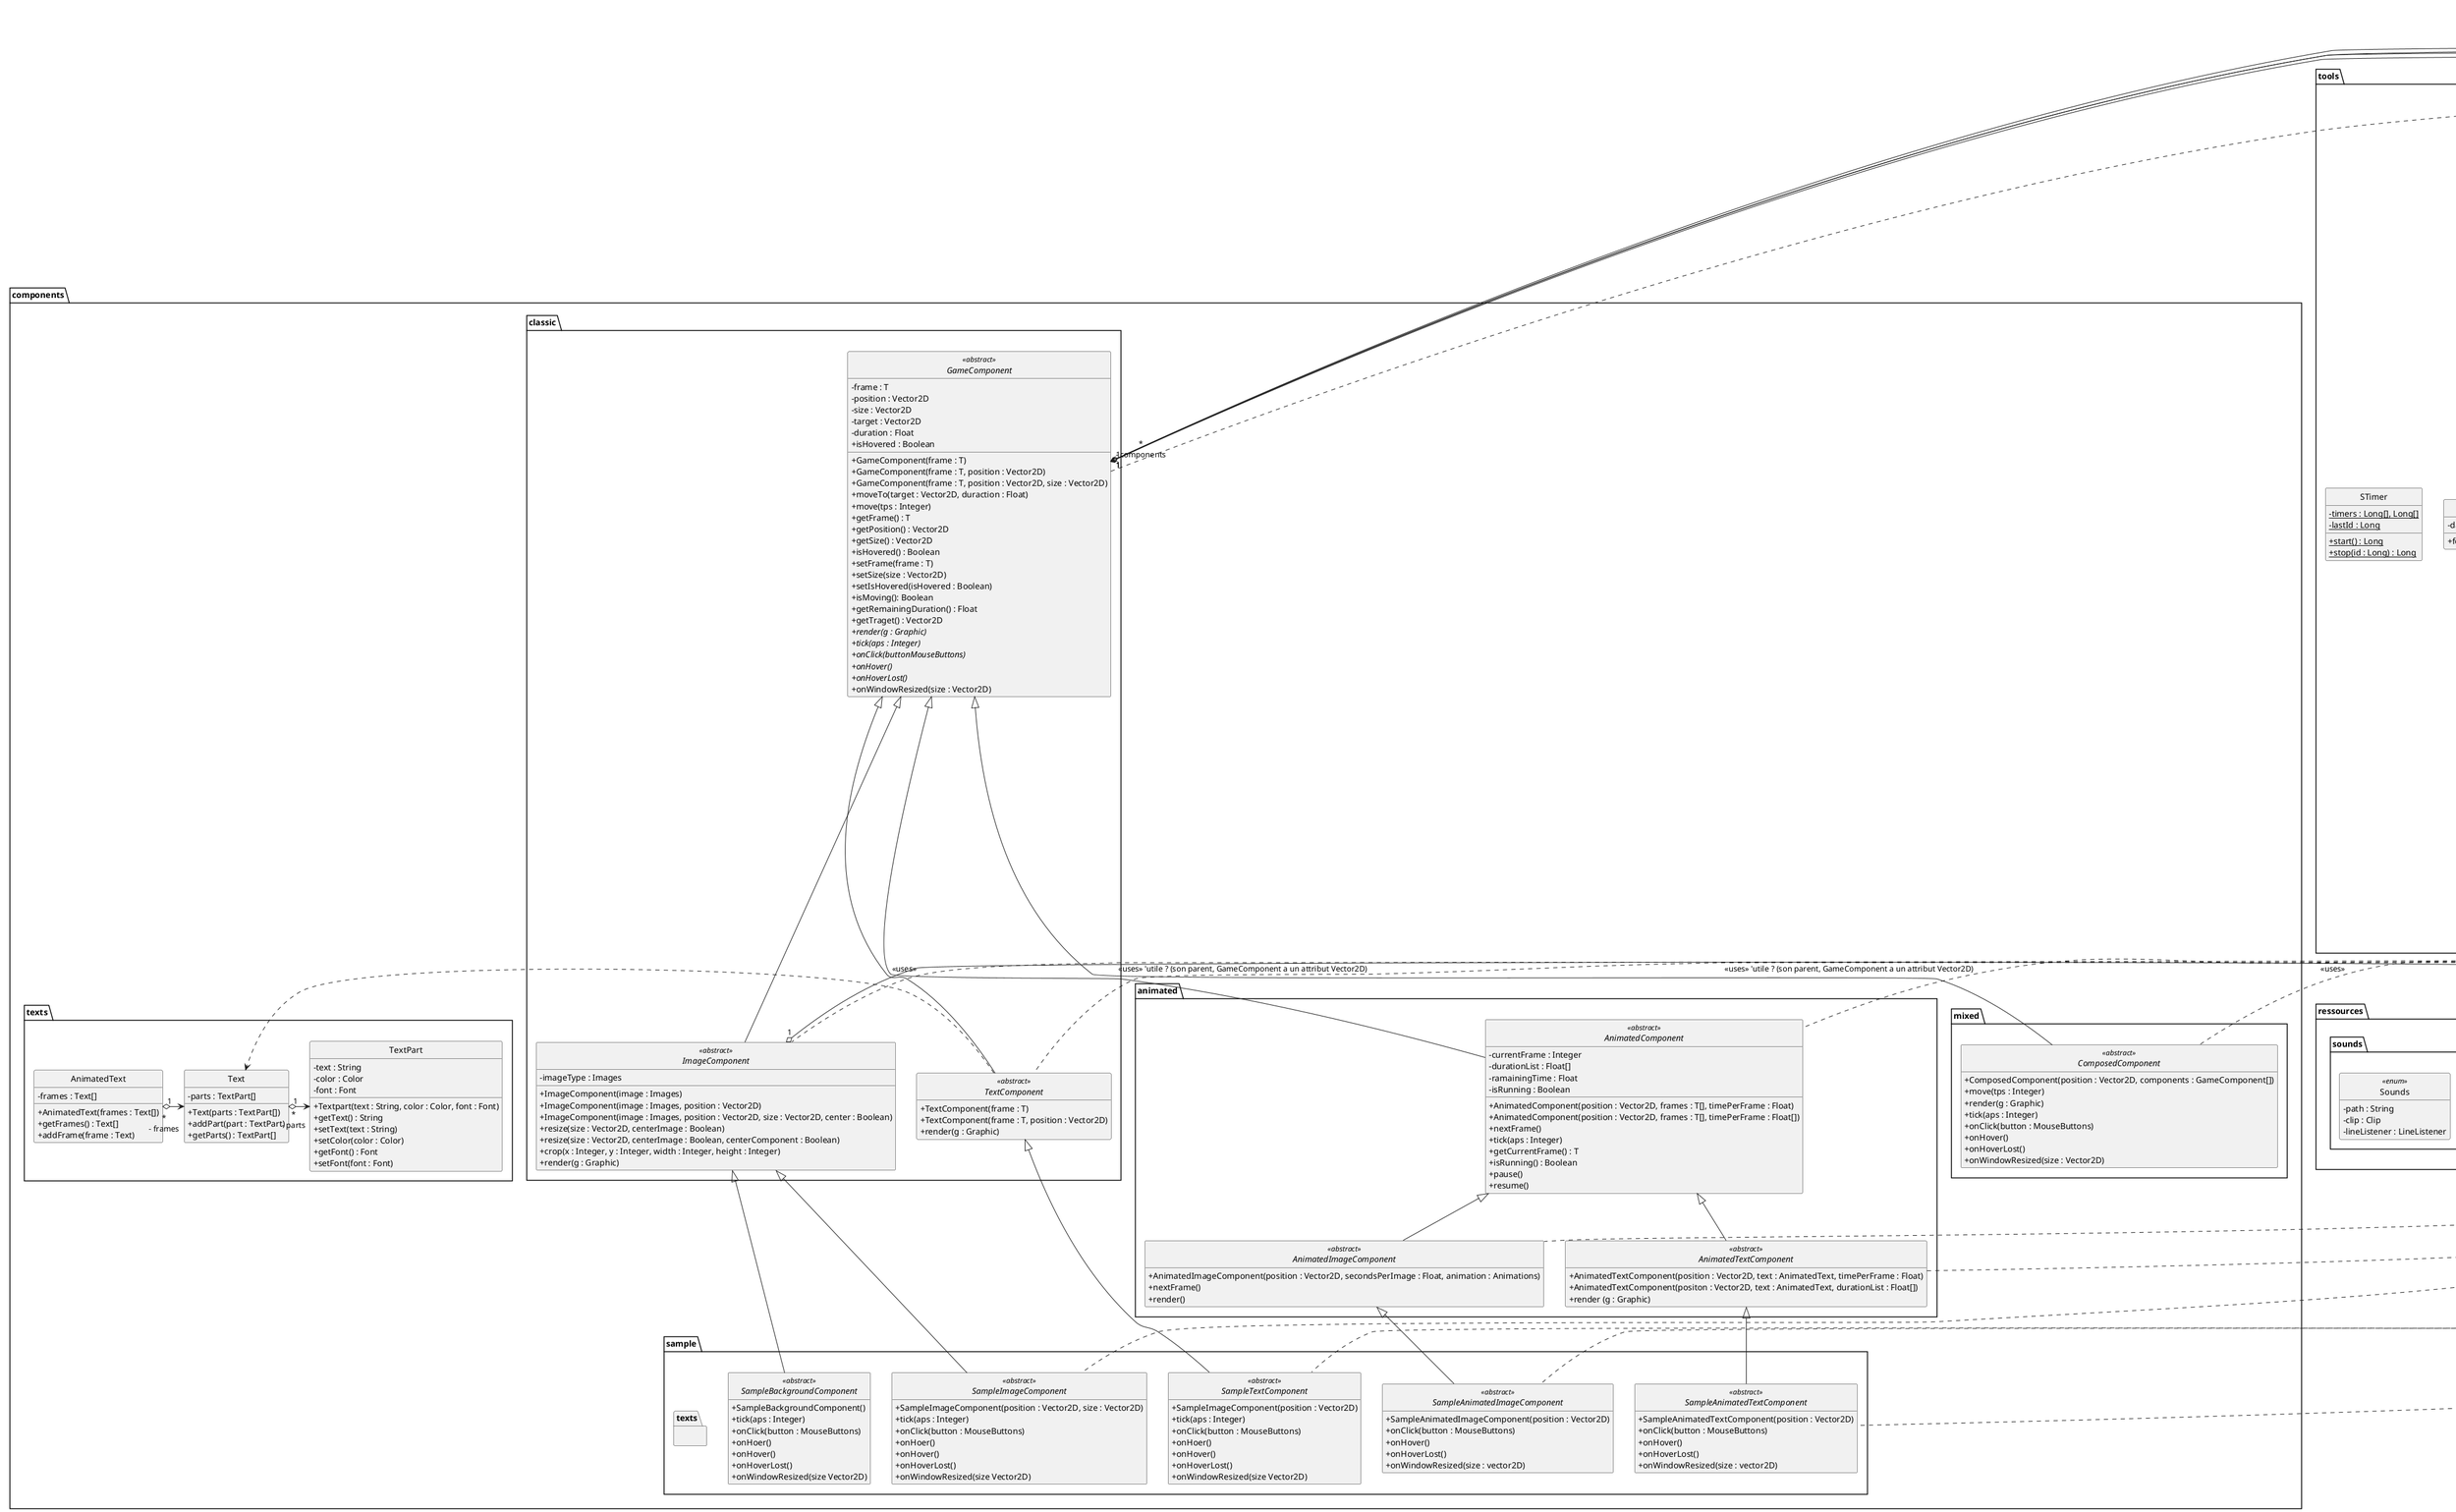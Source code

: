 @startuml
skinparam style strictuml
skinparam classAttributeIconSize 0
hide enum methods
hide empty members

package components{
    package animated{
        abstract class AnimatedComponent <<abstract>> extends components.classic.GameComponent{
            - currentFrame : Integer
            - durationList : Float[]
            - ramainingTime : Float
            - isRunning : Boolean
            + AnimatedComponent(position : Vector2D, frames : T[], timePerFrame : Float)
            + AnimatedComponent(position : Vector2D, frames : T[], timePerFrame : Float[])
            + nextFrame()
            + tick(aps : Integer)
            + getCurrentFrame() : T
            + isRunning() : Boolean
            + pause()
            + resume()
        }
        abstract class AnimatedImageComponent <<abstract>> extends AnimatedComponent{
            + AnimatedImageComponent(position : Vector2D, secondsPerImage : Float, animation : Animations)
            + nextFrame()
            + render()
        }
        abstract class AnimatedTextComponent <<abstract>> extends AnimatedComponent{
            + AnimatedTextComponent(position : Vector2D, text : AnimatedText, timePerFrame : Float)
            + AnimatedTextComponent(positon : Vector2D, text : AnimatedText, durationList : Float[])
            + render (g : Graphic)
        }
    }
    package classic{
        abstract class GameComponent <<abstract>>{
            - frame : T
            - position : Vector2D
            - size : Vector2D
            - target : Vector2D
            - duration : Float
            + isHovered : Boolean
            + GameComponent(frame : T)
            + GameComponent(frame : T, position : Vector2D)
            + GameComponent(frame : T, position : Vector2D, size : Vector2D)
            + moveTo(target : Vector2D, duraction : Float)
            + move(tps : Integer)
            + getFrame() : T
            + getPosition() : Vector2D
            + getSize() : Vector2D
            + isHovered() : Boolean
            + setFrame(frame : T)
            + setSize(size : Vector2D)
            + setIsHovered(isHovered : Boolean)
            + isMoving(): Boolean
            + getRemainingDuration() : Float
            + getTraget() : Vector2D
            + render(g : Graphic) {abstract}
            + tick(aps : Integer) {abstract}
            + onClick(buttonMouseButtons) {abstract}
            + onHover() {abstract}
            + onHoverLost() {abstract}
            + onWindowResized(size : Vector2D)
        }
        abstract class ImageComponent <<abstract>> extends GameComponent{
            - imageType : Images
            + ImageComponent(image : Images)
            + ImageComponent(image : Images, position : Vector2D)
            + ImageComponent(image : Images, position : Vector2D, size : Vector2D, center : Boolean)
            + resize(size : Vector2D, centerImage : Boolean)
            + resize(size : Vector2D, centerImage : Boolean, centerComponent : Boolean)
            + crop(x : Integer, y : Integer, width : Integer, height : Integer)
            + render(g : Graphic)
        }
        abstract class TextComponent <<abstract>> extends GameComponent{
            + TextComponent(frame : T)
            + TextComponent(frame : T, position : Vector2D)
            + render(g : Graphic)
        }
    }
    package mixed{
        abstract class ComposedComponent <<abstract>> extends components.classic.GameComponent{
            + ComposedComponent(position : Vector2D, components : GameComponent[])
            + move(tps : Integer)
            + render(g : Graphic)
            + tick(aps : Integer)
            + onClick(button : MouseButtons)
            + onHover()
            + onHoverLost()
            + onWindowResized(size : Vector2D)
        }
    }
    package sample{
        package texts{

        }
        abstract class SampleAnimatedImageComponent <<abstract>> extends components.animated.AnimatedImageComponent{
            + SampleAnimatedImageComponent(position : Vector2D)
            + onClick(button : MouseButtons)
            + onHover()
            + onHoverLost()
            + onWindowResized(size : vector2D)
        }
        abstract class SampleAnimatedTextComponent <<abstract>> extends components.animated.AnimatedTextComponent{
            + SampleAnimatedTextComponent(position : Vector2D)
            + onClick(button : MouseButtons)
            + onHover()
            + onHoverLost()
            + onWindowResized(size : vector2D)
        }
        abstract class SampleBackgroundComponent <<abstract>> extends components.classic.ImageComponent{
            + SampleBackgroundComponent()
            + tick(aps : Integer)
            + onClick(button : MouseButtons)
            + onHoer()
            + onHover()
            + onHoverLost()
            + onWindowResized(size Vector2D)
        }
        abstract class SampleImageComponent <<abstract>> extends components.classic.ImageComponent{
            + SampleImageComponent(position : Vector2D, size : Vector2D)
            + tick(aps : Integer)
            + onClick(button : MouseButtons)
            + onHoer()
            + onHover()
            + onHoverLost()
            + onWindowResized(size Vector2D)
        }
        abstract class SampleTextComponent <<abstract>> extends components.classic.TextComponent{
            + SampleImageComponent(position : Vector2D)
            + tick(aps : Integer)
            + onClick(button : MouseButtons)
            + onHoer()
            + onHover()
            + onHoverLost()
            + onWindowResized(size Vector2D)
        }
    }
    package texts{
        class AnimatedText {
            - frames : Text[]
            + AnimatedText(frames : Text[])
            + getFrames() : Text[]
            + addFrame(frame : Text)
        }
        class Text{
            - parts : TextPart[]
            + Text(parts : TextPart[])
            + addPart(part : TextPart)
            + getParts() : TextPart[]
        }
        class TextPart{
            - text : String
            - color : Color
            - font : Font
            + Textpart(text : String, color : Color, font : Font)
            + getText() : String
            + setText(text : String)
            + setColor(color : Color)
            + getFont() : Font
            + setFont(font : Font)
        }
    }
}

package game{
    package enums{
        enum MouseButtons <<enum>>{
            LEFT
            MIDDLE
            RIGHT
            - value : Integer
            MouseButtons(value : Integer)
            + getValue() : Integer
            + from(value : Integer) : MouseButtons {static}
        }
    }
    class GameEngine{
        - devMode : Boolean
        - componentsLock : ReentrantLock
        - components : GameComponent[]
        + GameEngine(devMode : Boolean)
        - intScene()
        + safeListOperation(operation : GameComponent[])
        + isDevMode() : Boolean
    }
    class GameWindow{
        + GameWindow()
    }
    class GraphicEngine{
        + font : Font {static}
        - gameEngine : GameEngine
        - fpsRunner : Runner
        - resizeTimer : Timer
        + GraphicEngine(gameEngine : GameEngine)
        - resize()
        - onClick(e : MouseEvent)
        - tick()
        - getReversedComponentsList() : GameComponent[]
        - triggerHover(mouseVector : Vector2D, component : GameComponent, hoverFound : Boolean) : Boolean
        # paintComponent(g : Graphic)
        - drawComponents(g : Graphic)
    }
}

package ressources{
    package images{
        enum Animations <<enum>>{
            - path : String
            - frameCount : Integer
            - images : BufferedImages[]
            Animations(path : String, frameCount : Integer)
            - loadImages()
            + getCopy() : BufferedImage[]
        }
        enum Images <<enum>>{
            - path : String
            - sizeCache : Boolean
            - image : BufferedImage
            - sizeCachemap : Vector2D[], BufferedImage[]
            Images(path : String, sizeCache : Boolean)
            - loadImages()
            + getCopy() : BufferedImage
            + getCopy(size : Vector2D, center : Boolean) : BufferedImage
            - deepCopy(bi : BufferedImage) : BufferedImage {static}
            + resize(image : BufferedImage, size : Vector2D, center : Boolean) : BufferedImage {static}
        }
    }
    package sounds{
         enum Sounds <<enum>>{
            - path : String
            - clip : Clip
            - lineListener : LineListener
            Sound(path : String)
            - loadSound()
            + play()
            + playBackground()
            + stop()
            + setVolume(volume : Float)
            + restart()
         }
    }
}

package tools{
    class LogFormatter{
        - dateFormat : SimpleDateFormat
        + format(record : LogRecord) : String
    }
    class Runner{
        - name : String
        - action : Runnable
        - aps : Double
        - stability : boolean
        - running : Boolean
        - paused : Boolean
        - passedActions : Integer
        - apsQueue : Long[]
        - queueLock : ReentrantLock
        + Runner(name : String, action : Runnable)
        + Runner(name : String, action : Runnable, aps : Integer, stabilized : Boolean)
        + run()
        - computerAverage() : Double
        + setPaused(paused : Boolean)
        + stopRunner()
        + setAps(aps : Integer)
        + isRunning() : Boolean
        + getPassedActions() : Integer
        + getCurrentAps() : Integer
        + getAps() : Integer
    }
    class STimer{
        - timers : Long[], Long[] {static}
        - lastId : Long {static}
        + start() : Long {static}
        + stop(id : Long) : Long {static}
    }
    class Vector2D{
        + x : Double
        + y : Double
        + Vector2D()
        + Vector2D(x : Double, y : Double)
        + Vector2D(v : Vector2D)
        + set(x : Double, y : Double)
        + set(v : Vector2D)
        + setZero()
        + getComponents() : Double[]
        + getLength() : Double
        + getLengthSq() : Double
        + distanceSq(vx : Double, vy : Double) : Double
        + distanceSq(v : Vector2D) : Double
        + distance(vx : Double, vy : Double) : Double
        + distance(v : vector2D) : Double
        + getAngle()  : Double
        + normalize()
        + getNormalized() : Vector2D
        + normalize(v : Vector2D) : Vector2D {static}
        + toCartesian(magnitude : Double, angle : Double) {static}
        + add(v : Vector2D)
        + add(vx : Double, vy : Double)
        + getAdded(v : Vector2D) : Vector2D
        + getAdded(vx : Double, vy : Double) : Vector2D
        + add(v1 : Vector2D, v2 : Vector2D) : Vector2D {static}
        + substract(v : Vector2D)
        + substract(vx : Double, vy : Double)
        + getSubstracted(v : Vector2D) : Vector2D
        + getSubstracted(vx : Double, vy : Double) : Vector2D
        + substract(v1 : Vector2D, v2 : Vector2D) : Vector2D {static}
        + multiply(v : Vector2D)
        + multiply(scalar : vector2D)
        + getMultiplied(v : Vector2D) : Vector2D
        + getMultiplied(vx : Double, vy : Double) : Vector2D
        + multiply(v1 : Vector2D, v2 : Vector2D) : Vector2D {static}
        + divide(v : Vector2D)
        + divide(scalar : vector2D)
        + getDivided(v : Vector2D) : Vector2D
        + getDivided(vx : Double, vy : Double) : Vector2D
        + divide(v1 : Vector2D, v2 : Vector2D) : Vector2D {static}
        + getperp() : vector2D
        + dot(v : Vector2D) : Double
        + dot(vx : Double, vy : Double) : Double
        + dot(v1 : Vector2D, v2 : Vector2D) : Double {static}
        + cross(v : Vector2D) : Double
        + cross(vx : Double, vy : Double) : Double
        + cross(v1 : Vector2D, v2 : Vector2D) : Double {static}
        + project(v : Vector2D) : Double
        + project(vx : Double, vy : Double) : Double
        + project(v1 : Vector2D, v2 : Vector2D) : Double {static}
        + getProjectedVector(v : Vector2D) : Vector2D
        + getProjectedVector(vx : Double, vy : Double) : Vector2D
        + getProjectedVector(v1 : Vector2D, v2 : Vector2D) : Vector2D {static}
        + rotateBy(angle : Double)
        + getRotatedBy(angle : Double) : vector2D
        + rotateTo(angle : Double)
        + getRotatedTo(angle : Double) : vector2D
        + reverse()
        + getReversed() : Vector2D
        + isBetween(v1 : Vector2D, v2 : Vector2D) : Boolean
        + isBetween(target : Vector2D, v1 : Vector2D, v2 : Vector2D) : Boolean {static}
        + toPositive()
        + getToPositive() : vector2D
        + toPositive(v : vector2D) : Vector2D {static}
        + toNegative()
        + getToNegative() : vector2D
        + toNegative(v : vector2D) : Vector2D {static}
        + clone() : Vector2D
        + equals(obj : Object) : Boolean
        + hashCode() : Integer
        + toString() : String
    }
}

class Main{

}

'Utilisations de la class Vector2D
tools.Vector2D <.. components.animated.AnimatedComponent : <<uses>>
tools.Vector2D <.. components.animated.AnimatedImageComponent : <<uses>> 'utile ?
tools.Vector2D <.. components.animated.AnimatedTextComponent : <<uses>> 'utile ?
tools.Vector2D <.. components.classic.TextComponent : <<uses>> 'utile ? (son parent, GameComponent a un attribut Vector2D)
tools.Vector2D <.. components.classic.ImageComponent : <<uses>> 'utile ? (son parent, GameComponent a un attribut Vector2D)
tools.Vector2D <.. components.mixed.ComposedComponent : <<uses>> 'utile ? (son parent, GameComponent a un attribut Vector2D)
tools.Vector2D <.. components.sample.SampleAnimatedImageComponent : <<uses>> 'utile ? (son parent, AnimatedImageComponent utilises lui aussi la classe Vector2D)
tools.Vector2D <.. components.sample.SampleAnimatedTextComponent : <<uses>> 'utile ? (son parent, AnimatedTextComponent utilises lui aussi la classe Vector2D)
tools.Vector2D <.. components.sample.SampleImageComponent : <<uses>> 'utile ? (son parent, ImageComponent utilises lui aussi la classe Vector2D)
tools.Vector2D <.. components.sample.SampleTextComponent : <<uses>> 'utile ? (son parent, TextComponent utilises lui aussi la classe Vector2D)
tools.Vector2D <.. ressources.images.Images : <<uses>>


components.classic.GameComponent "1" o-> "1\n- position" tools.Vector2D
components.classic.GameComponent "1" o-> "1\n- size" tools.Vector2D
components.classic.GameComponent "1" o-> "1\n- target" tools.Vector2D
components.classic.GameComponent ..> game.enums.MouseButtons : <<uses>>

components.classic.ImageComponent "1" o-> "1\n imageType" ressources.images.Images

components.classic.TextComponent .> components.texts.Text : <<uses>>

components.texts.AnimatedText "1" o-> "*\n- frames" Text

components.texts.Text "1" o-> "*\n- parts" TextPart

game.GameEngine "1" o-> "*\n- components" components.classic.GameComponent

game.GraphicEngine "1" o-> "1\n- gameEngine" tools.Runner
game.GraphicEngine "1" o-> "1\n- fpsRunner" tools.Runner



@enduml